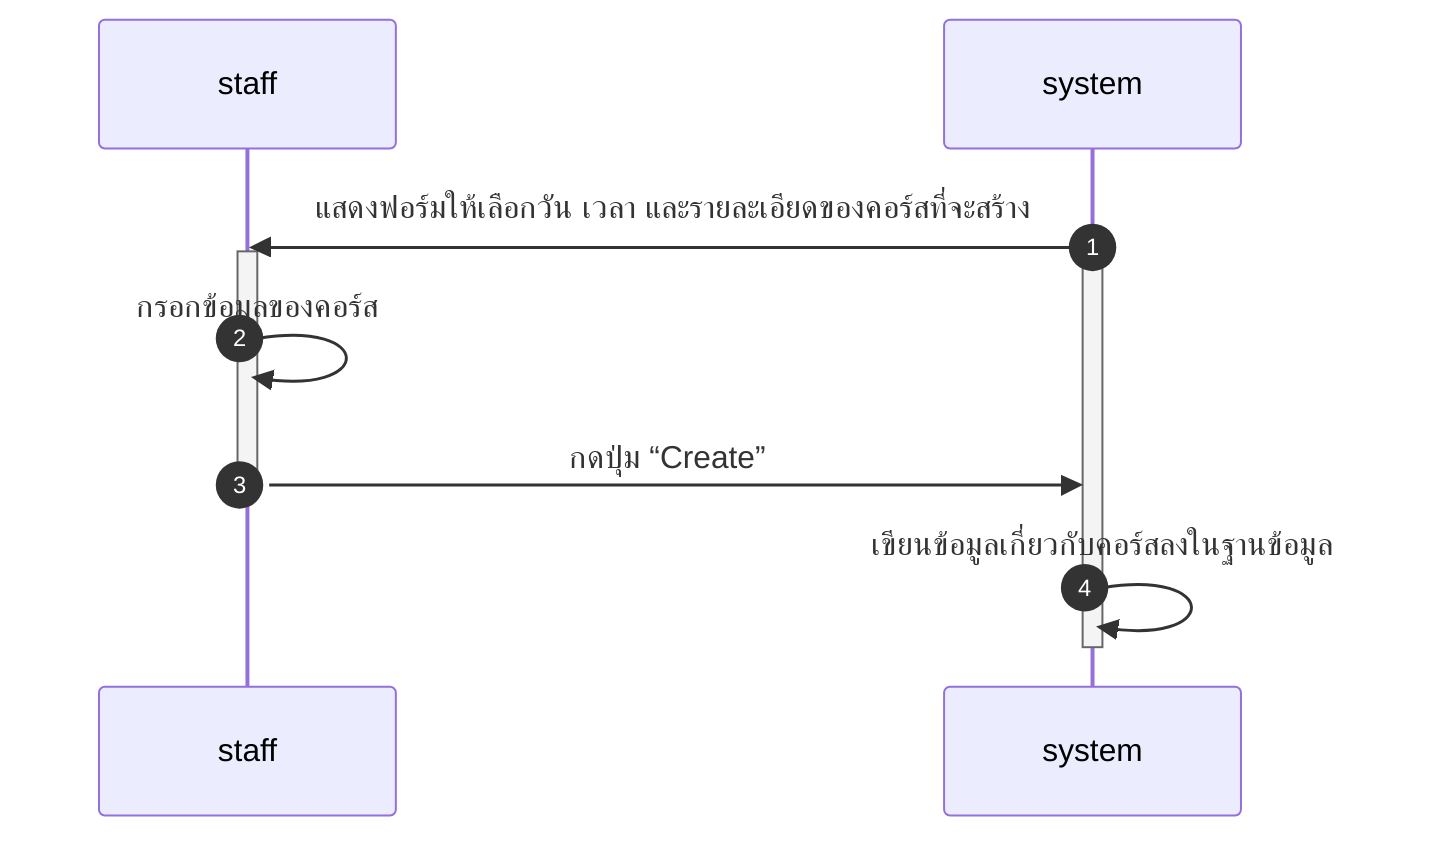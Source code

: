sequenceDiagram
autonumber
    participant staff
    participant system
    system->>staff: แสดงฟอร์มให้เลือกวัน เวลา และรายละเอียดของคอร์สที่จะสร้าง
    activate system
    activate staff
    staff->>staff: กรอกข้อมูลของคอร์ส
    staff->>system: กดปุ่ม “Create”
    deactivate staff
    system->>system: เขียนข้อมูลเกี่ยวกับคอร์สลงในฐานข้อมูล
    deactivate system